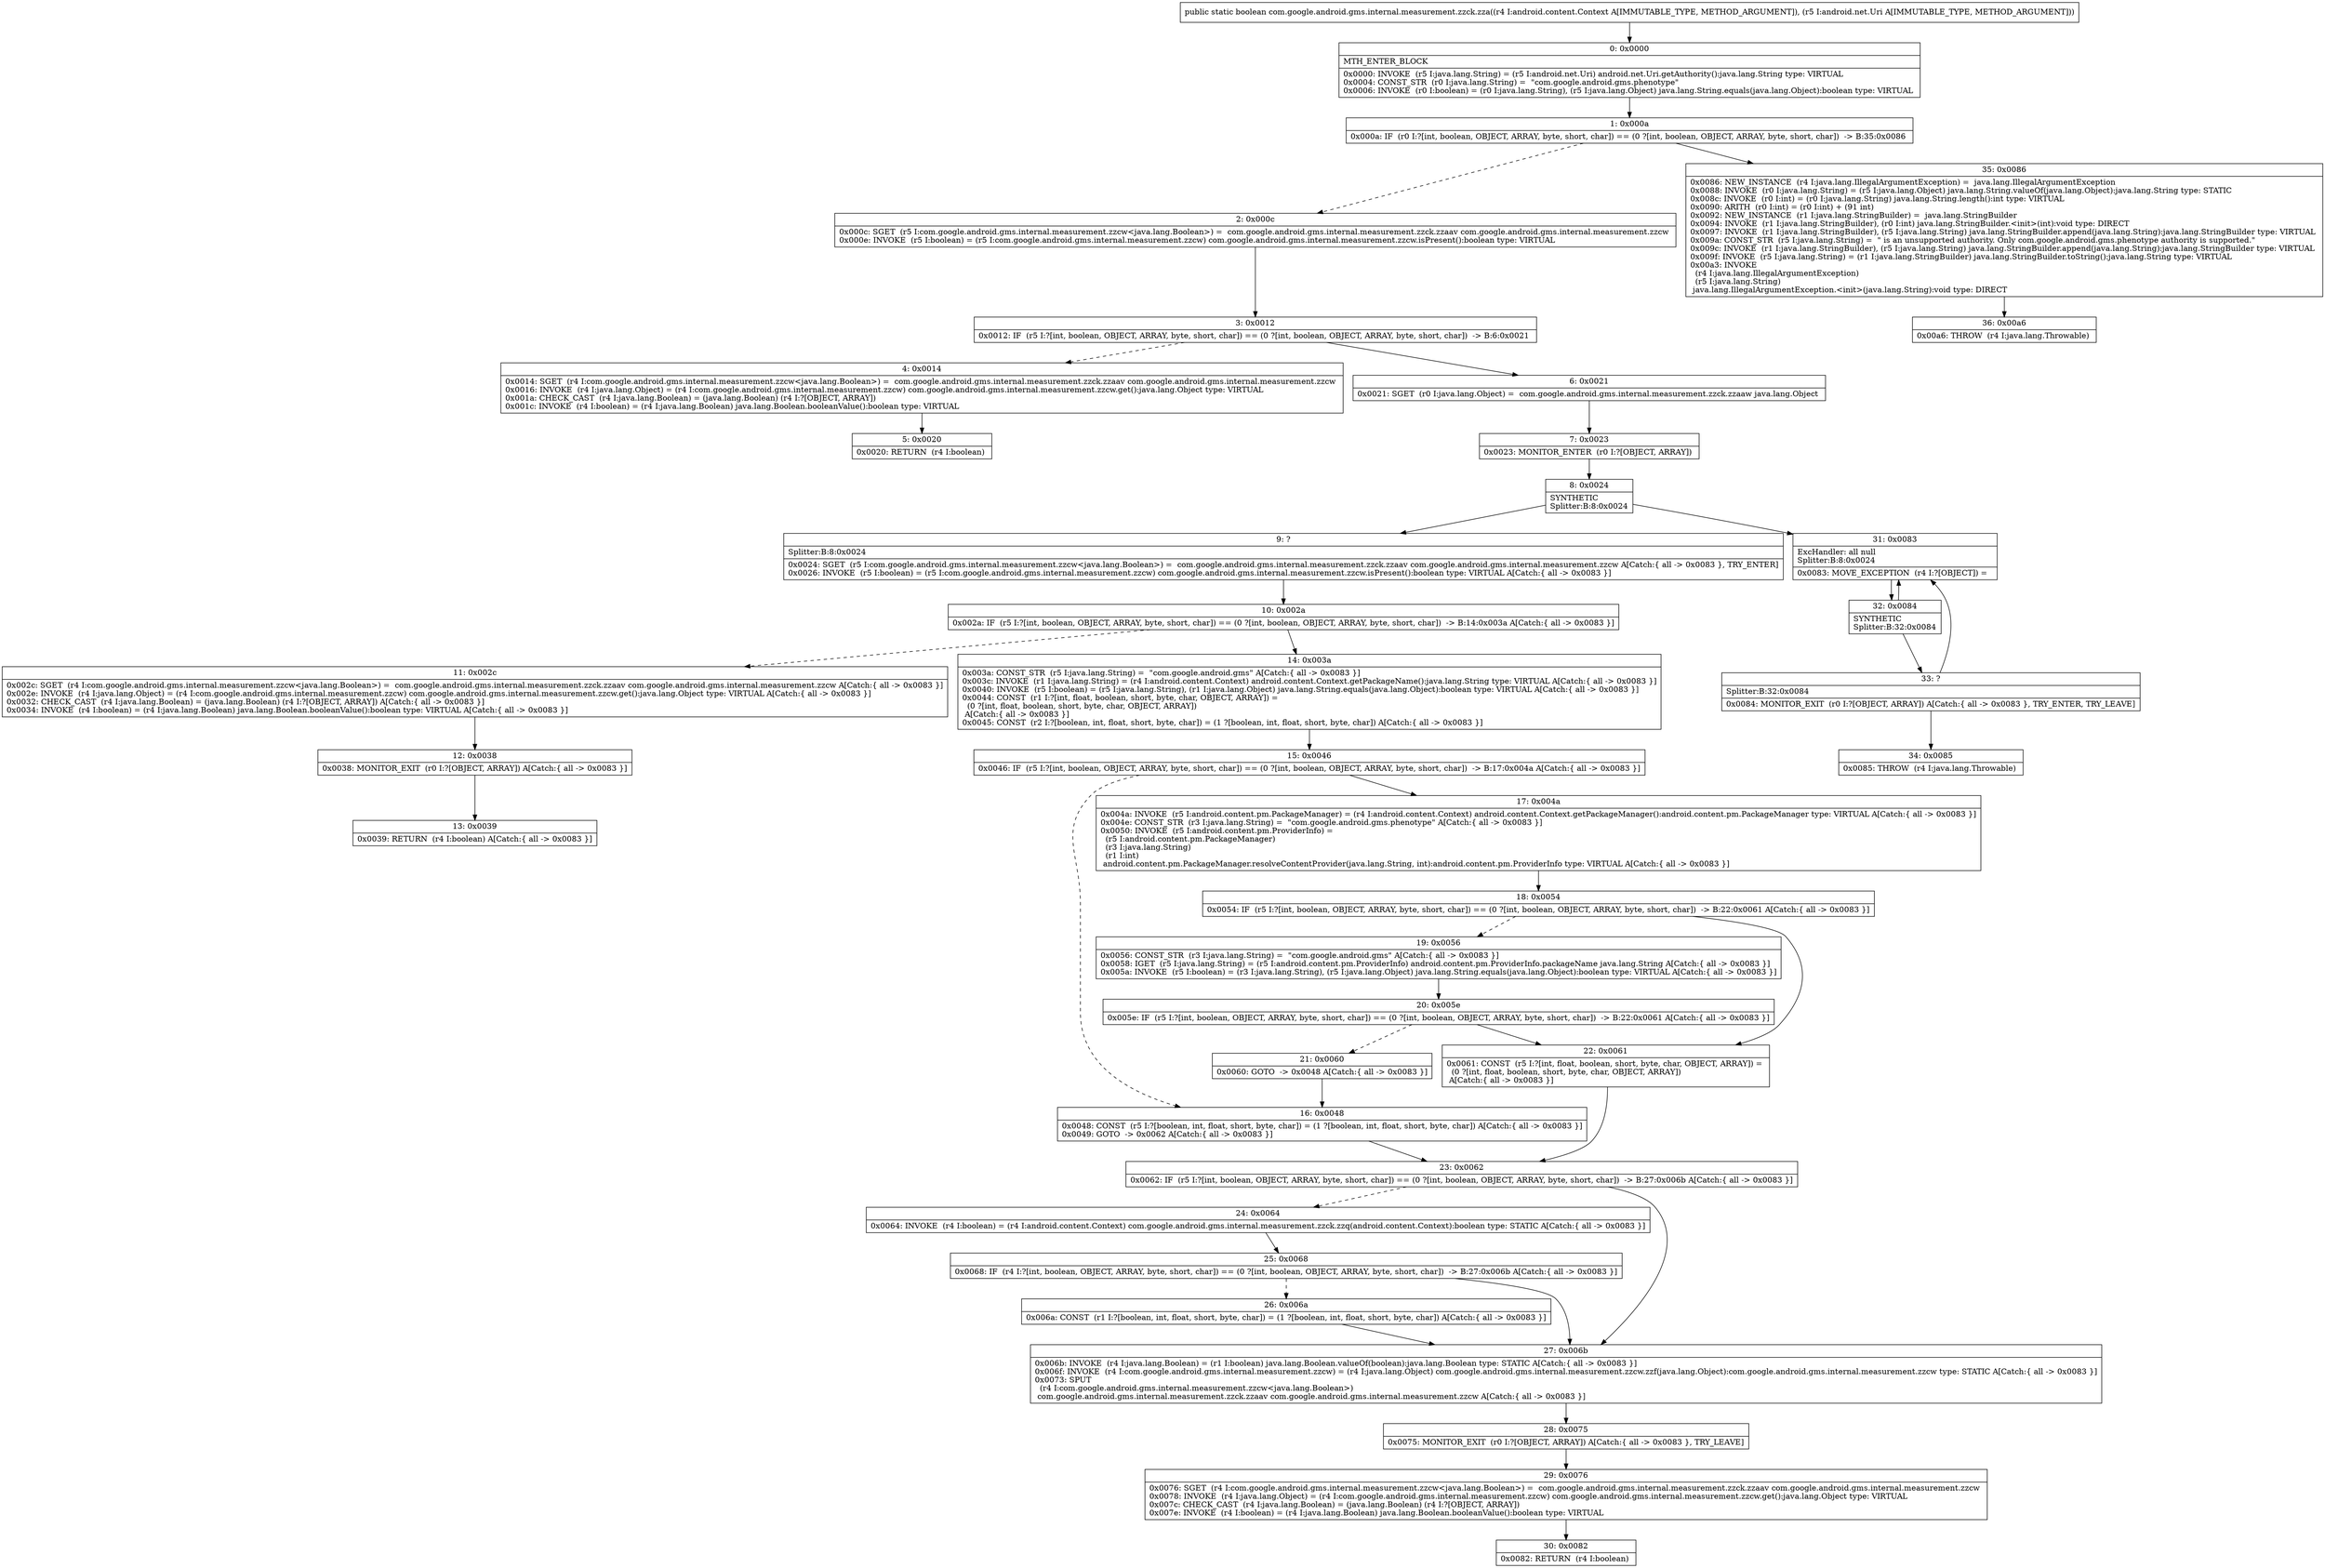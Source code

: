 digraph "CFG forcom.google.android.gms.internal.measurement.zzck.zza(Landroid\/content\/Context;Landroid\/net\/Uri;)Z" {
Node_0 [shape=record,label="{0\:\ 0x0000|MTH_ENTER_BLOCK\l|0x0000: INVOKE  (r5 I:java.lang.String) = (r5 I:android.net.Uri) android.net.Uri.getAuthority():java.lang.String type: VIRTUAL \l0x0004: CONST_STR  (r0 I:java.lang.String) =  \"com.google.android.gms.phenotype\" \l0x0006: INVOKE  (r0 I:boolean) = (r0 I:java.lang.String), (r5 I:java.lang.Object) java.lang.String.equals(java.lang.Object):boolean type: VIRTUAL \l}"];
Node_1 [shape=record,label="{1\:\ 0x000a|0x000a: IF  (r0 I:?[int, boolean, OBJECT, ARRAY, byte, short, char]) == (0 ?[int, boolean, OBJECT, ARRAY, byte, short, char])  \-\> B:35:0x0086 \l}"];
Node_2 [shape=record,label="{2\:\ 0x000c|0x000c: SGET  (r5 I:com.google.android.gms.internal.measurement.zzcw\<java.lang.Boolean\>) =  com.google.android.gms.internal.measurement.zzck.zzaav com.google.android.gms.internal.measurement.zzcw \l0x000e: INVOKE  (r5 I:boolean) = (r5 I:com.google.android.gms.internal.measurement.zzcw) com.google.android.gms.internal.measurement.zzcw.isPresent():boolean type: VIRTUAL \l}"];
Node_3 [shape=record,label="{3\:\ 0x0012|0x0012: IF  (r5 I:?[int, boolean, OBJECT, ARRAY, byte, short, char]) == (0 ?[int, boolean, OBJECT, ARRAY, byte, short, char])  \-\> B:6:0x0021 \l}"];
Node_4 [shape=record,label="{4\:\ 0x0014|0x0014: SGET  (r4 I:com.google.android.gms.internal.measurement.zzcw\<java.lang.Boolean\>) =  com.google.android.gms.internal.measurement.zzck.zzaav com.google.android.gms.internal.measurement.zzcw \l0x0016: INVOKE  (r4 I:java.lang.Object) = (r4 I:com.google.android.gms.internal.measurement.zzcw) com.google.android.gms.internal.measurement.zzcw.get():java.lang.Object type: VIRTUAL \l0x001a: CHECK_CAST  (r4 I:java.lang.Boolean) = (java.lang.Boolean) (r4 I:?[OBJECT, ARRAY]) \l0x001c: INVOKE  (r4 I:boolean) = (r4 I:java.lang.Boolean) java.lang.Boolean.booleanValue():boolean type: VIRTUAL \l}"];
Node_5 [shape=record,label="{5\:\ 0x0020|0x0020: RETURN  (r4 I:boolean) \l}"];
Node_6 [shape=record,label="{6\:\ 0x0021|0x0021: SGET  (r0 I:java.lang.Object) =  com.google.android.gms.internal.measurement.zzck.zzaaw java.lang.Object \l}"];
Node_7 [shape=record,label="{7\:\ 0x0023|0x0023: MONITOR_ENTER  (r0 I:?[OBJECT, ARRAY]) \l}"];
Node_8 [shape=record,label="{8\:\ 0x0024|SYNTHETIC\lSplitter:B:8:0x0024\l}"];
Node_9 [shape=record,label="{9\:\ ?|Splitter:B:8:0x0024\l|0x0024: SGET  (r5 I:com.google.android.gms.internal.measurement.zzcw\<java.lang.Boolean\>) =  com.google.android.gms.internal.measurement.zzck.zzaav com.google.android.gms.internal.measurement.zzcw A[Catch:\{ all \-\> 0x0083 \}, TRY_ENTER]\l0x0026: INVOKE  (r5 I:boolean) = (r5 I:com.google.android.gms.internal.measurement.zzcw) com.google.android.gms.internal.measurement.zzcw.isPresent():boolean type: VIRTUAL A[Catch:\{ all \-\> 0x0083 \}]\l}"];
Node_10 [shape=record,label="{10\:\ 0x002a|0x002a: IF  (r5 I:?[int, boolean, OBJECT, ARRAY, byte, short, char]) == (0 ?[int, boolean, OBJECT, ARRAY, byte, short, char])  \-\> B:14:0x003a A[Catch:\{ all \-\> 0x0083 \}]\l}"];
Node_11 [shape=record,label="{11\:\ 0x002c|0x002c: SGET  (r4 I:com.google.android.gms.internal.measurement.zzcw\<java.lang.Boolean\>) =  com.google.android.gms.internal.measurement.zzck.zzaav com.google.android.gms.internal.measurement.zzcw A[Catch:\{ all \-\> 0x0083 \}]\l0x002e: INVOKE  (r4 I:java.lang.Object) = (r4 I:com.google.android.gms.internal.measurement.zzcw) com.google.android.gms.internal.measurement.zzcw.get():java.lang.Object type: VIRTUAL A[Catch:\{ all \-\> 0x0083 \}]\l0x0032: CHECK_CAST  (r4 I:java.lang.Boolean) = (java.lang.Boolean) (r4 I:?[OBJECT, ARRAY]) A[Catch:\{ all \-\> 0x0083 \}]\l0x0034: INVOKE  (r4 I:boolean) = (r4 I:java.lang.Boolean) java.lang.Boolean.booleanValue():boolean type: VIRTUAL A[Catch:\{ all \-\> 0x0083 \}]\l}"];
Node_12 [shape=record,label="{12\:\ 0x0038|0x0038: MONITOR_EXIT  (r0 I:?[OBJECT, ARRAY]) A[Catch:\{ all \-\> 0x0083 \}]\l}"];
Node_13 [shape=record,label="{13\:\ 0x0039|0x0039: RETURN  (r4 I:boolean) A[Catch:\{ all \-\> 0x0083 \}]\l}"];
Node_14 [shape=record,label="{14\:\ 0x003a|0x003a: CONST_STR  (r5 I:java.lang.String) =  \"com.google.android.gms\" A[Catch:\{ all \-\> 0x0083 \}]\l0x003c: INVOKE  (r1 I:java.lang.String) = (r4 I:android.content.Context) android.content.Context.getPackageName():java.lang.String type: VIRTUAL A[Catch:\{ all \-\> 0x0083 \}]\l0x0040: INVOKE  (r5 I:boolean) = (r5 I:java.lang.String), (r1 I:java.lang.Object) java.lang.String.equals(java.lang.Object):boolean type: VIRTUAL A[Catch:\{ all \-\> 0x0083 \}]\l0x0044: CONST  (r1 I:?[int, float, boolean, short, byte, char, OBJECT, ARRAY]) = \l  (0 ?[int, float, boolean, short, byte, char, OBJECT, ARRAY])\l A[Catch:\{ all \-\> 0x0083 \}]\l0x0045: CONST  (r2 I:?[boolean, int, float, short, byte, char]) = (1 ?[boolean, int, float, short, byte, char]) A[Catch:\{ all \-\> 0x0083 \}]\l}"];
Node_15 [shape=record,label="{15\:\ 0x0046|0x0046: IF  (r5 I:?[int, boolean, OBJECT, ARRAY, byte, short, char]) == (0 ?[int, boolean, OBJECT, ARRAY, byte, short, char])  \-\> B:17:0x004a A[Catch:\{ all \-\> 0x0083 \}]\l}"];
Node_16 [shape=record,label="{16\:\ 0x0048|0x0048: CONST  (r5 I:?[boolean, int, float, short, byte, char]) = (1 ?[boolean, int, float, short, byte, char]) A[Catch:\{ all \-\> 0x0083 \}]\l0x0049: GOTO  \-\> 0x0062 A[Catch:\{ all \-\> 0x0083 \}]\l}"];
Node_17 [shape=record,label="{17\:\ 0x004a|0x004a: INVOKE  (r5 I:android.content.pm.PackageManager) = (r4 I:android.content.Context) android.content.Context.getPackageManager():android.content.pm.PackageManager type: VIRTUAL A[Catch:\{ all \-\> 0x0083 \}]\l0x004e: CONST_STR  (r3 I:java.lang.String) =  \"com.google.android.gms.phenotype\" A[Catch:\{ all \-\> 0x0083 \}]\l0x0050: INVOKE  (r5 I:android.content.pm.ProviderInfo) = \l  (r5 I:android.content.pm.PackageManager)\l  (r3 I:java.lang.String)\l  (r1 I:int)\l android.content.pm.PackageManager.resolveContentProvider(java.lang.String, int):android.content.pm.ProviderInfo type: VIRTUAL A[Catch:\{ all \-\> 0x0083 \}]\l}"];
Node_18 [shape=record,label="{18\:\ 0x0054|0x0054: IF  (r5 I:?[int, boolean, OBJECT, ARRAY, byte, short, char]) == (0 ?[int, boolean, OBJECT, ARRAY, byte, short, char])  \-\> B:22:0x0061 A[Catch:\{ all \-\> 0x0083 \}]\l}"];
Node_19 [shape=record,label="{19\:\ 0x0056|0x0056: CONST_STR  (r3 I:java.lang.String) =  \"com.google.android.gms\" A[Catch:\{ all \-\> 0x0083 \}]\l0x0058: IGET  (r5 I:java.lang.String) = (r5 I:android.content.pm.ProviderInfo) android.content.pm.ProviderInfo.packageName java.lang.String A[Catch:\{ all \-\> 0x0083 \}]\l0x005a: INVOKE  (r5 I:boolean) = (r3 I:java.lang.String), (r5 I:java.lang.Object) java.lang.String.equals(java.lang.Object):boolean type: VIRTUAL A[Catch:\{ all \-\> 0x0083 \}]\l}"];
Node_20 [shape=record,label="{20\:\ 0x005e|0x005e: IF  (r5 I:?[int, boolean, OBJECT, ARRAY, byte, short, char]) == (0 ?[int, boolean, OBJECT, ARRAY, byte, short, char])  \-\> B:22:0x0061 A[Catch:\{ all \-\> 0x0083 \}]\l}"];
Node_21 [shape=record,label="{21\:\ 0x0060|0x0060: GOTO  \-\> 0x0048 A[Catch:\{ all \-\> 0x0083 \}]\l}"];
Node_22 [shape=record,label="{22\:\ 0x0061|0x0061: CONST  (r5 I:?[int, float, boolean, short, byte, char, OBJECT, ARRAY]) = \l  (0 ?[int, float, boolean, short, byte, char, OBJECT, ARRAY])\l A[Catch:\{ all \-\> 0x0083 \}]\l}"];
Node_23 [shape=record,label="{23\:\ 0x0062|0x0062: IF  (r5 I:?[int, boolean, OBJECT, ARRAY, byte, short, char]) == (0 ?[int, boolean, OBJECT, ARRAY, byte, short, char])  \-\> B:27:0x006b A[Catch:\{ all \-\> 0x0083 \}]\l}"];
Node_24 [shape=record,label="{24\:\ 0x0064|0x0064: INVOKE  (r4 I:boolean) = (r4 I:android.content.Context) com.google.android.gms.internal.measurement.zzck.zzq(android.content.Context):boolean type: STATIC A[Catch:\{ all \-\> 0x0083 \}]\l}"];
Node_25 [shape=record,label="{25\:\ 0x0068|0x0068: IF  (r4 I:?[int, boolean, OBJECT, ARRAY, byte, short, char]) == (0 ?[int, boolean, OBJECT, ARRAY, byte, short, char])  \-\> B:27:0x006b A[Catch:\{ all \-\> 0x0083 \}]\l}"];
Node_26 [shape=record,label="{26\:\ 0x006a|0x006a: CONST  (r1 I:?[boolean, int, float, short, byte, char]) = (1 ?[boolean, int, float, short, byte, char]) A[Catch:\{ all \-\> 0x0083 \}]\l}"];
Node_27 [shape=record,label="{27\:\ 0x006b|0x006b: INVOKE  (r4 I:java.lang.Boolean) = (r1 I:boolean) java.lang.Boolean.valueOf(boolean):java.lang.Boolean type: STATIC A[Catch:\{ all \-\> 0x0083 \}]\l0x006f: INVOKE  (r4 I:com.google.android.gms.internal.measurement.zzcw) = (r4 I:java.lang.Object) com.google.android.gms.internal.measurement.zzcw.zzf(java.lang.Object):com.google.android.gms.internal.measurement.zzcw type: STATIC A[Catch:\{ all \-\> 0x0083 \}]\l0x0073: SPUT  \l  (r4 I:com.google.android.gms.internal.measurement.zzcw\<java.lang.Boolean\>)\l com.google.android.gms.internal.measurement.zzck.zzaav com.google.android.gms.internal.measurement.zzcw A[Catch:\{ all \-\> 0x0083 \}]\l}"];
Node_28 [shape=record,label="{28\:\ 0x0075|0x0075: MONITOR_EXIT  (r0 I:?[OBJECT, ARRAY]) A[Catch:\{ all \-\> 0x0083 \}, TRY_LEAVE]\l}"];
Node_29 [shape=record,label="{29\:\ 0x0076|0x0076: SGET  (r4 I:com.google.android.gms.internal.measurement.zzcw\<java.lang.Boolean\>) =  com.google.android.gms.internal.measurement.zzck.zzaav com.google.android.gms.internal.measurement.zzcw \l0x0078: INVOKE  (r4 I:java.lang.Object) = (r4 I:com.google.android.gms.internal.measurement.zzcw) com.google.android.gms.internal.measurement.zzcw.get():java.lang.Object type: VIRTUAL \l0x007c: CHECK_CAST  (r4 I:java.lang.Boolean) = (java.lang.Boolean) (r4 I:?[OBJECT, ARRAY]) \l0x007e: INVOKE  (r4 I:boolean) = (r4 I:java.lang.Boolean) java.lang.Boolean.booleanValue():boolean type: VIRTUAL \l}"];
Node_30 [shape=record,label="{30\:\ 0x0082|0x0082: RETURN  (r4 I:boolean) \l}"];
Node_31 [shape=record,label="{31\:\ 0x0083|ExcHandler: all null\lSplitter:B:8:0x0024\l|0x0083: MOVE_EXCEPTION  (r4 I:?[OBJECT]) =  \l}"];
Node_32 [shape=record,label="{32\:\ 0x0084|SYNTHETIC\lSplitter:B:32:0x0084\l}"];
Node_33 [shape=record,label="{33\:\ ?|Splitter:B:32:0x0084\l|0x0084: MONITOR_EXIT  (r0 I:?[OBJECT, ARRAY]) A[Catch:\{ all \-\> 0x0083 \}, TRY_ENTER, TRY_LEAVE]\l}"];
Node_34 [shape=record,label="{34\:\ 0x0085|0x0085: THROW  (r4 I:java.lang.Throwable) \l}"];
Node_35 [shape=record,label="{35\:\ 0x0086|0x0086: NEW_INSTANCE  (r4 I:java.lang.IllegalArgumentException) =  java.lang.IllegalArgumentException \l0x0088: INVOKE  (r0 I:java.lang.String) = (r5 I:java.lang.Object) java.lang.String.valueOf(java.lang.Object):java.lang.String type: STATIC \l0x008c: INVOKE  (r0 I:int) = (r0 I:java.lang.String) java.lang.String.length():int type: VIRTUAL \l0x0090: ARITH  (r0 I:int) = (r0 I:int) + (91 int) \l0x0092: NEW_INSTANCE  (r1 I:java.lang.StringBuilder) =  java.lang.StringBuilder \l0x0094: INVOKE  (r1 I:java.lang.StringBuilder), (r0 I:int) java.lang.StringBuilder.\<init\>(int):void type: DIRECT \l0x0097: INVOKE  (r1 I:java.lang.StringBuilder), (r5 I:java.lang.String) java.lang.StringBuilder.append(java.lang.String):java.lang.StringBuilder type: VIRTUAL \l0x009a: CONST_STR  (r5 I:java.lang.String) =  \" is an unsupported authority. Only com.google.android.gms.phenotype authority is supported.\" \l0x009c: INVOKE  (r1 I:java.lang.StringBuilder), (r5 I:java.lang.String) java.lang.StringBuilder.append(java.lang.String):java.lang.StringBuilder type: VIRTUAL \l0x009f: INVOKE  (r5 I:java.lang.String) = (r1 I:java.lang.StringBuilder) java.lang.StringBuilder.toString():java.lang.String type: VIRTUAL \l0x00a3: INVOKE  \l  (r4 I:java.lang.IllegalArgumentException)\l  (r5 I:java.lang.String)\l java.lang.IllegalArgumentException.\<init\>(java.lang.String):void type: DIRECT \l}"];
Node_36 [shape=record,label="{36\:\ 0x00a6|0x00a6: THROW  (r4 I:java.lang.Throwable) \l}"];
MethodNode[shape=record,label="{public static boolean com.google.android.gms.internal.measurement.zzck.zza((r4 I:android.content.Context A[IMMUTABLE_TYPE, METHOD_ARGUMENT]), (r5 I:android.net.Uri A[IMMUTABLE_TYPE, METHOD_ARGUMENT])) }"];
MethodNode -> Node_0;
Node_0 -> Node_1;
Node_1 -> Node_2[style=dashed];
Node_1 -> Node_35;
Node_2 -> Node_3;
Node_3 -> Node_4[style=dashed];
Node_3 -> Node_6;
Node_4 -> Node_5;
Node_6 -> Node_7;
Node_7 -> Node_8;
Node_8 -> Node_9;
Node_8 -> Node_31;
Node_9 -> Node_10;
Node_10 -> Node_11[style=dashed];
Node_10 -> Node_14;
Node_11 -> Node_12;
Node_12 -> Node_13;
Node_14 -> Node_15;
Node_15 -> Node_16[style=dashed];
Node_15 -> Node_17;
Node_16 -> Node_23;
Node_17 -> Node_18;
Node_18 -> Node_19[style=dashed];
Node_18 -> Node_22;
Node_19 -> Node_20;
Node_20 -> Node_21[style=dashed];
Node_20 -> Node_22;
Node_21 -> Node_16;
Node_22 -> Node_23;
Node_23 -> Node_24[style=dashed];
Node_23 -> Node_27;
Node_24 -> Node_25;
Node_25 -> Node_26[style=dashed];
Node_25 -> Node_27;
Node_26 -> Node_27;
Node_27 -> Node_28;
Node_28 -> Node_29;
Node_29 -> Node_30;
Node_31 -> Node_32;
Node_32 -> Node_33;
Node_32 -> Node_31;
Node_33 -> Node_34;
Node_33 -> Node_31;
Node_35 -> Node_36;
}

